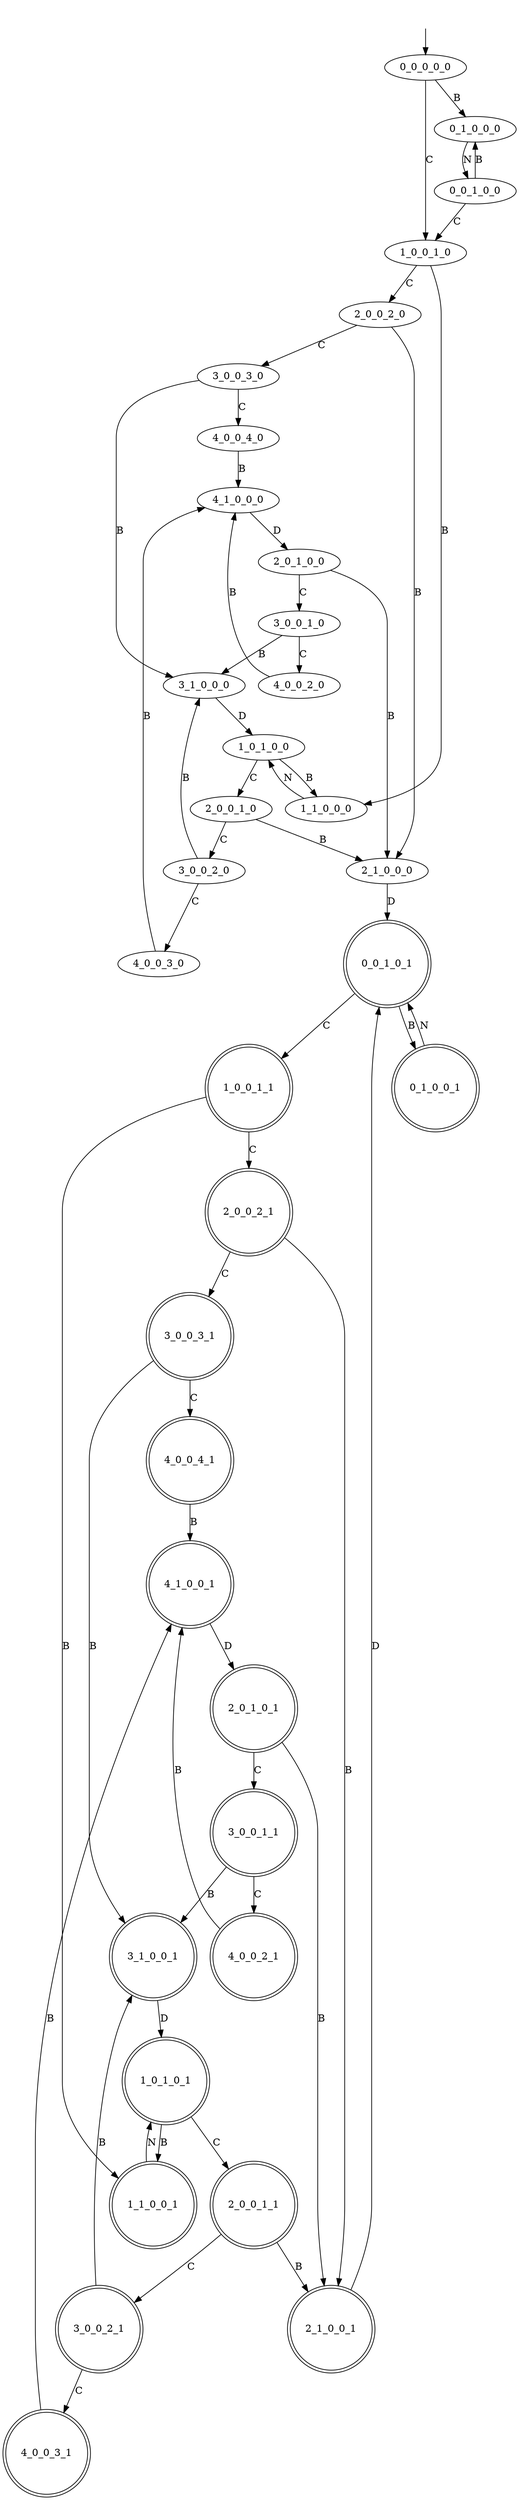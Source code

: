 digraph B_new {
"0_0_0_0_0" [label="0_0_0_0_0"];
"1_0_0_1_0" [label="1_0_0_1_0"];
"2_0_0_2_0" [label="2_0_0_2_0"];
"3_0_0_3_0" [label="3_0_0_3_0"];
"4_0_0_4_0" [label="4_0_0_4_0"];
"4_1_0_0_0" [label="4_1_0_0_0"];
"2_0_1_0_0" [label="2_0_1_0_0"];
"3_0_0_1_0" [label="3_0_0_1_0"];
"4_0_0_2_0" [label="4_0_0_2_0"];
"3_1_0_0_0" [label="3_1_0_0_0"];
"1_0_1_0_0" [label="1_0_1_0_0"];
"2_0_0_1_0" [label="2_0_0_1_0"];
"3_0_0_2_0" [label="3_0_0_2_0"];
"4_0_0_3_0" [label="4_0_0_3_0"];
"2_1_0_0_0" [label="2_1_0_0_0"];
"0_0_1_0_1" [label="0_0_1_0_1", shape=doublecircle];
"1_0_0_1_1" [label="1_0_0_1_1", shape=doublecircle];
"2_0_0_2_1" [label="2_0_0_2_1", shape=doublecircle];
"3_0_0_3_1" [label="3_0_0_3_1", shape=doublecircle];
"4_0_0_4_1" [label="4_0_0_4_1", shape=doublecircle];
"4_1_0_0_1" [label="4_1_0_0_1", shape=doublecircle];
"2_0_1_0_1" [label="2_0_1_0_1", shape=doublecircle];
"3_0_0_1_1" [label="3_0_0_1_1", shape=doublecircle];
"4_0_0_2_1" [label="4_0_0_2_1", shape=doublecircle];
"3_1_0_0_1" [label="3_1_0_0_1", shape=doublecircle];
"1_0_1_0_1" [label="1_0_1_0_1", shape=doublecircle];
"2_0_0_1_1" [label="2_0_0_1_1", shape=doublecircle];
"3_0_0_2_1" [label="3_0_0_2_1", shape=doublecircle];
"4_0_0_3_1" [label="4_0_0_3_1", shape=doublecircle];
"2_1_0_0_1" [label="2_1_0_0_1", shape=doublecircle];
"1_1_0_0_1" [label="1_1_0_0_1", shape=doublecircle];
"0_1_0_0_1" [label="0_1_0_0_1", shape=doublecircle];
"1_1_0_0_0" [label="1_1_0_0_0"];
"0_1_0_0_0" [label="0_1_0_0_0"];
"0_0_1_0_0" [label="0_0_1_0_0"];
"0_0_0_0_0" -> "1_0_0_1_0"  [label="C"];
"0_0_0_0_0" -> "0_1_0_0_0"  [label="B"];
"1_0_0_1_0" -> "2_0_0_2_0"  [label="C"];
"1_0_0_1_0" -> "1_1_0_0_0"  [label="B"];
"2_0_0_2_0" -> "3_0_0_3_0"  [label="C"];
"2_0_0_2_0" -> "2_1_0_0_0"  [label="B"];
"3_0_0_3_0" -> "4_0_0_4_0"  [label="C"];
"3_0_0_3_0" -> "3_1_0_0_0"  [label="B"];
"4_0_0_4_0" -> "4_1_0_0_0"  [label="B"];
"4_1_0_0_0" -> "2_0_1_0_0"  [label="D"];
"2_0_1_0_0" -> "3_0_0_1_0"  [label="C"];
"2_0_1_0_0" -> "2_1_0_0_0"  [label="B"];
"3_0_0_1_0" -> "4_0_0_2_0"  [label="C"];
"3_0_0_1_0" -> "3_1_0_0_0"  [label="B"];
"4_0_0_2_0" -> "4_1_0_0_0"  [label="B"];
"3_1_0_0_0" -> "1_0_1_0_0"  [label="D"];
"1_0_1_0_0" -> "2_0_0_1_0"  [label="C"];
"1_0_1_0_0" -> "1_1_0_0_0"  [label="B"];
"2_0_0_1_0" -> "3_0_0_2_0"  [label="C"];
"2_0_0_1_0" -> "2_1_0_0_0"  [label="B"];
"3_0_0_2_0" -> "4_0_0_3_0"  [label="C"];
"3_0_0_2_0" -> "3_1_0_0_0"  [label="B"];
"4_0_0_3_0" -> "4_1_0_0_0"  [label="B"];
"2_1_0_0_0" -> "0_0_1_0_1"  [label="D"];
"0_0_1_0_1" -> "1_0_0_1_1"  [label="C"];
"0_0_1_0_1" -> "0_1_0_0_1"  [label="B"];
"1_0_0_1_1" -> "2_0_0_2_1"  [label="C"];
"1_0_0_1_1" -> "1_1_0_0_1"  [label="B"];
"2_0_0_2_1" -> "3_0_0_3_1"  [label="C"];
"2_0_0_2_1" -> "2_1_0_0_1"  [label="B"];
"3_0_0_3_1" -> "4_0_0_4_1"  [label="C"];
"3_0_0_3_1" -> "3_1_0_0_1"  [label="B"];
"4_0_0_4_1" -> "4_1_0_0_1"  [label="B"];
"4_1_0_0_1" -> "2_0_1_0_1"  [label="D"];
"2_0_1_0_1" -> "3_0_0_1_1"  [label="C"];
"2_0_1_0_1" -> "2_1_0_0_1"  [label="B"];
"3_0_0_1_1" -> "4_0_0_2_1"  [label="C"];
"3_0_0_1_1" -> "3_1_0_0_1"  [label="B"];
"4_0_0_2_1" -> "4_1_0_0_1"  [label="B"];
"3_1_0_0_1" -> "1_0_1_0_1"  [label="D"];
"1_0_1_0_1" -> "2_0_0_1_1"  [label="C"];
"1_0_1_0_1" -> "1_1_0_0_1"  [label="B"];
"2_0_0_1_1" -> "3_0_0_2_1"  [label="C"];
"2_0_0_1_1" -> "2_1_0_0_1"  [label="B"];
"3_0_0_2_1" -> "4_0_0_3_1"  [label="C"];
"3_0_0_2_1" -> "3_1_0_0_1"  [label="B"];
"4_0_0_3_1" -> "4_1_0_0_1"  [label="B"];
"2_1_0_0_1" -> "0_0_1_0_1"  [label="D"];
"1_1_0_0_1" -> "1_0_1_0_1"  [label="N"];
"0_1_0_0_1" -> "0_0_1_0_1"  [label="N"];
"1_1_0_0_0" -> "1_0_1_0_0"  [label="N"];
"0_1_0_0_0" -> "0_0_1_0_0"  [label="N"];
"0_0_1_0_0" -> "1_0_0_1_0"  [label="C"];
"0_0_1_0_0" -> "0_1_0_0_0"  [label="B"];
__start0 [label="", shape=none];
__start0 -> "0_0_0_0_0"  [label=""];
}
